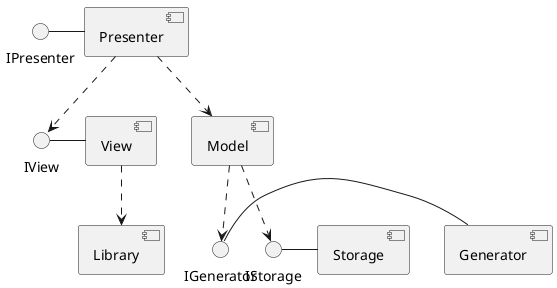 @startuml
    interface "IView"
    interface "IPresenter"
    interface "IGenerator"
    interface "IStorage"

    component [View]
    component [Presenter]
    component [Model]
    component [Storage]
    component [Generator]
    component [Library]

    IView - View
    IPresenter - Presenter
    IGenerator - Generator
    IStorage - Storage
    
    Presenter ..> IView    
    Presenter ..> Model
    Model ..> IStorage
    Model ..> IGenerator
    View ..> Library

@enduml

